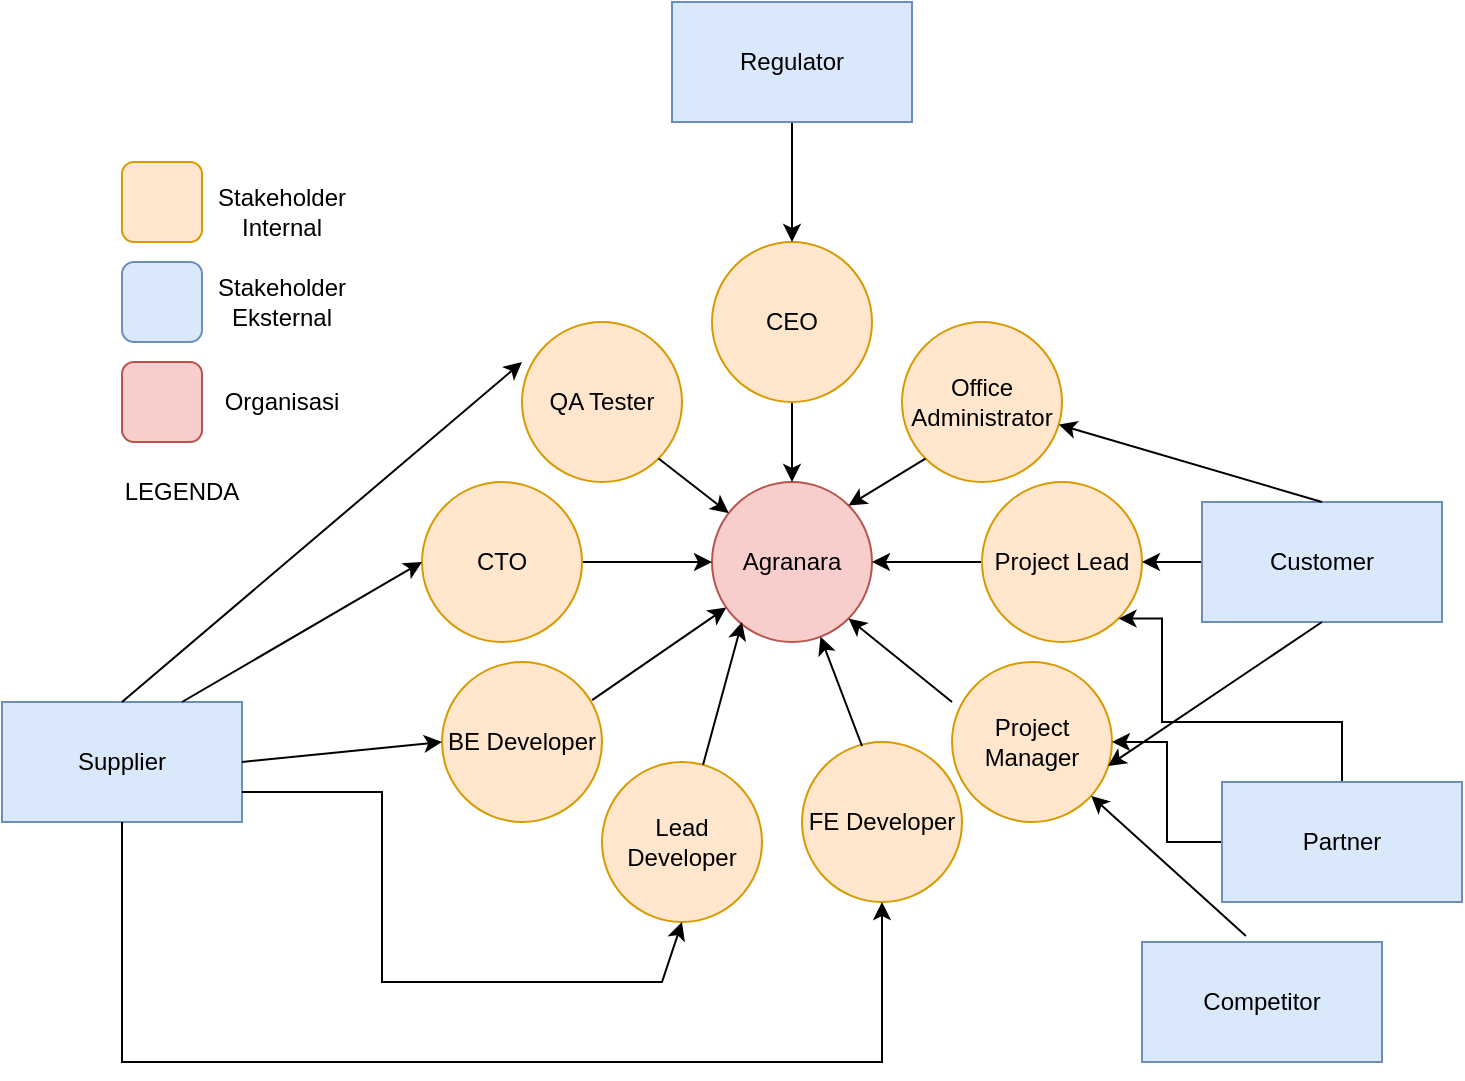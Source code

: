 <mxfile version="21.0.6" type="github"><diagram name="Page-1" id="8QjU6a54pJ7ij9oEzcRO"><mxGraphModel dx="1434" dy="782" grid="1" gridSize="10" guides="1" tooltips="1" connect="1" arrows="1" fold="1" page="1" pageScale="1" pageWidth="850" pageHeight="1100" math="0" shadow="0"><root><mxCell id="0"/><mxCell id="1" parent="0"/><mxCell id="zbB_85GZFWTeFrsfNbJD-1" value="Agranara" style="ellipse;whiteSpace=wrap;html=1;aspect=fixed;fillColor=#f8cecc;strokeColor=#b85450;" vertex="1" parent="1"><mxGeometry x="385" y="350" width="80" height="80" as="geometry"/></mxCell><mxCell id="zbB_85GZFWTeFrsfNbJD-2" value="Lead Developer" style="ellipse;whiteSpace=wrap;html=1;aspect=fixed;fillColor=#ffe6cc;strokeColor=#d79b00;" vertex="1" parent="1"><mxGeometry x="330" y="490" width="80" height="80" as="geometry"/></mxCell><mxCell id="zbB_85GZFWTeFrsfNbJD-6" value="" style="edgeStyle=orthogonalEdgeStyle;rounded=0;orthogonalLoop=1;jettySize=auto;html=1;" edge="1" parent="1" source="zbB_85GZFWTeFrsfNbJD-3" target="zbB_85GZFWTeFrsfNbJD-1"><mxGeometry relative="1" as="geometry"/></mxCell><mxCell id="zbB_85GZFWTeFrsfNbJD-3" value="CTO" style="ellipse;whiteSpace=wrap;html=1;aspect=fixed;fillColor=#ffe6cc;strokeColor=#d79b00;" vertex="1" parent="1"><mxGeometry x="240" y="350" width="80" height="80" as="geometry"/></mxCell><mxCell id="zbB_85GZFWTeFrsfNbJD-7" value="" style="edgeStyle=orthogonalEdgeStyle;rounded=0;orthogonalLoop=1;jettySize=auto;html=1;" edge="1" parent="1" source="zbB_85GZFWTeFrsfNbJD-4" target="zbB_85GZFWTeFrsfNbJD-1"><mxGeometry relative="1" as="geometry"/></mxCell><mxCell id="zbB_85GZFWTeFrsfNbJD-4" value="Project Lead" style="ellipse;whiteSpace=wrap;html=1;aspect=fixed;fillColor=#ffe6cc;strokeColor=#d79b00;" vertex="1" parent="1"><mxGeometry x="520" y="350" width="80" height="80" as="geometry"/></mxCell><mxCell id="zbB_85GZFWTeFrsfNbJD-8" value="" style="edgeStyle=orthogonalEdgeStyle;rounded=0;orthogonalLoop=1;jettySize=auto;html=1;" edge="1" parent="1" source="zbB_85GZFWTeFrsfNbJD-5" target="zbB_85GZFWTeFrsfNbJD-1"><mxGeometry relative="1" as="geometry"/></mxCell><mxCell id="zbB_85GZFWTeFrsfNbJD-5" value="CEO" style="ellipse;whiteSpace=wrap;html=1;aspect=fixed;fillColor=#ffe6cc;strokeColor=#d79b00;" vertex="1" parent="1"><mxGeometry x="385" y="230" width="80" height="80" as="geometry"/></mxCell><mxCell id="zbB_85GZFWTeFrsfNbJD-10" value="FE Developer" style="ellipse;whiteSpace=wrap;html=1;aspect=fixed;fillColor=#ffe6cc;strokeColor=#d79b00;" vertex="1" parent="1"><mxGeometry x="430" y="480" width="80" height="80" as="geometry"/></mxCell><mxCell id="zbB_85GZFWTeFrsfNbJD-11" value="" style="endArrow=classic;html=1;rounded=0;exitX=0.375;exitY=0.025;exitDx=0;exitDy=0;exitPerimeter=0;" edge="1" parent="1" source="zbB_85GZFWTeFrsfNbJD-10" target="zbB_85GZFWTeFrsfNbJD-1"><mxGeometry width="50" height="50" relative="1" as="geometry"><mxPoint x="530" y="540" as="sourcePoint"/><mxPoint x="580" y="490" as="targetPoint"/></mxGeometry></mxCell><mxCell id="zbB_85GZFWTeFrsfNbJD-12" value="" style="endArrow=classic;html=1;rounded=0;" edge="1" parent="1" source="zbB_85GZFWTeFrsfNbJD-2"><mxGeometry width="50" height="50" relative="1" as="geometry"><mxPoint x="350" y="470" as="sourcePoint"/><mxPoint x="400" y="420" as="targetPoint"/></mxGeometry></mxCell><mxCell id="zbB_85GZFWTeFrsfNbJD-13" value="Office Administrator" style="ellipse;whiteSpace=wrap;html=1;aspect=fixed;fillColor=#ffe6cc;strokeColor=#d79b00;" vertex="1" parent="1"><mxGeometry x="480" y="270" width="80" height="80" as="geometry"/></mxCell><mxCell id="zbB_85GZFWTeFrsfNbJD-14" value="Project Manager" style="ellipse;whiteSpace=wrap;html=1;aspect=fixed;fillColor=#ffe6cc;strokeColor=#d79b00;" vertex="1" parent="1"><mxGeometry x="505" y="440" width="80" height="80" as="geometry"/></mxCell><mxCell id="zbB_85GZFWTeFrsfNbJD-15" value="BE Developer" style="ellipse;whiteSpace=wrap;html=1;aspect=fixed;fillColor=#ffe6cc;strokeColor=#d79b00;" vertex="1" parent="1"><mxGeometry x="250" y="440" width="80" height="80" as="geometry"/></mxCell><mxCell id="zbB_85GZFWTeFrsfNbJD-16" value="QA Tester" style="ellipse;whiteSpace=wrap;html=1;aspect=fixed;fillColor=#ffe6cc;strokeColor=#d79b00;" vertex="1" parent="1"><mxGeometry x="290" y="270" width="80" height="80" as="geometry"/></mxCell><mxCell id="zbB_85GZFWTeFrsfNbJD-17" style="edgeStyle=orthogonalEdgeStyle;rounded=0;orthogonalLoop=1;jettySize=auto;html=1;exitX=0.5;exitY=1;exitDx=0;exitDy=0;" edge="1" parent="1" source="zbB_85GZFWTeFrsfNbJD-2" target="zbB_85GZFWTeFrsfNbJD-2"><mxGeometry relative="1" as="geometry"/></mxCell><mxCell id="zbB_85GZFWTeFrsfNbJD-18" value="" style="endArrow=classic;html=1;rounded=0;exitX=0.938;exitY=0.238;exitDx=0;exitDy=0;exitPerimeter=0;" edge="1" parent="1" source="zbB_85GZFWTeFrsfNbJD-15" target="zbB_85GZFWTeFrsfNbJD-1"><mxGeometry width="50" height="50" relative="1" as="geometry"><mxPoint x="310" y="470" as="sourcePoint"/><mxPoint x="360" y="420" as="targetPoint"/></mxGeometry></mxCell><mxCell id="zbB_85GZFWTeFrsfNbJD-19" value="" style="endArrow=classic;html=1;rounded=0;entryX=1;entryY=1;entryDx=0;entryDy=0;exitX=0;exitY=0.25;exitDx=0;exitDy=0;exitPerimeter=0;" edge="1" parent="1" source="zbB_85GZFWTeFrsfNbJD-14" target="zbB_85GZFWTeFrsfNbJD-1"><mxGeometry width="50" height="50" relative="1" as="geometry"><mxPoint x="520" y="460" as="sourcePoint"/><mxPoint x="570" y="410" as="targetPoint"/></mxGeometry></mxCell><mxCell id="zbB_85GZFWTeFrsfNbJD-20" value="" style="endArrow=classic;html=1;rounded=0;entryX=1;entryY=0;entryDx=0;entryDy=0;exitX=0;exitY=1;exitDx=0;exitDy=0;" edge="1" parent="1" source="zbB_85GZFWTeFrsfNbJD-13" target="zbB_85GZFWTeFrsfNbJD-1"><mxGeometry width="50" height="50" relative="1" as="geometry"><mxPoint x="500" y="340" as="sourcePoint"/><mxPoint x="550" y="290" as="targetPoint"/></mxGeometry></mxCell><mxCell id="zbB_85GZFWTeFrsfNbJD-21" value="" style="endArrow=classic;html=1;rounded=0;exitX=1;exitY=1;exitDx=0;exitDy=0;" edge="1" parent="1" source="zbB_85GZFWTeFrsfNbJD-16" target="zbB_85GZFWTeFrsfNbJD-1"><mxGeometry width="50" height="50" relative="1" as="geometry"><mxPoint x="400" y="420" as="sourcePoint"/><mxPoint x="450" y="370" as="targetPoint"/></mxGeometry></mxCell><mxCell id="zbB_85GZFWTeFrsfNbJD-24" value="" style="edgeStyle=orthogonalEdgeStyle;rounded=0;orthogonalLoop=1;jettySize=auto;html=1;" edge="1" parent="1" source="zbB_85GZFWTeFrsfNbJD-23" target="zbB_85GZFWTeFrsfNbJD-4"><mxGeometry relative="1" as="geometry"/></mxCell><mxCell id="zbB_85GZFWTeFrsfNbJD-23" value="Customer" style="rounded=0;whiteSpace=wrap;html=1;fillColor=#dae8fc;strokeColor=#6c8ebf;" vertex="1" parent="1"><mxGeometry x="630" y="360" width="120" height="60" as="geometry"/></mxCell><mxCell id="zbB_85GZFWTeFrsfNbJD-25" value="" style="endArrow=classic;html=1;rounded=0;exitX=0.5;exitY=1;exitDx=0;exitDy=0;entryX=0.975;entryY=0.65;entryDx=0;entryDy=0;entryPerimeter=0;" edge="1" parent="1" source="zbB_85GZFWTeFrsfNbJD-23" target="zbB_85GZFWTeFrsfNbJD-14"><mxGeometry width="50" height="50" relative="1" as="geometry"><mxPoint x="590" y="550" as="sourcePoint"/><mxPoint x="640" y="500" as="targetPoint"/></mxGeometry></mxCell><mxCell id="zbB_85GZFWTeFrsfNbJD-26" value="" style="endArrow=classic;html=1;rounded=0;exitX=0.5;exitY=0;exitDx=0;exitDy=0;" edge="1" parent="1" source="zbB_85GZFWTeFrsfNbJD-23" target="zbB_85GZFWTeFrsfNbJD-13"><mxGeometry width="50" height="50" relative="1" as="geometry"><mxPoint x="720" y="360" as="sourcePoint"/><mxPoint x="770" y="310" as="targetPoint"/></mxGeometry></mxCell><mxCell id="zbB_85GZFWTeFrsfNbJD-27" value="Supplier" style="rounded=0;whiteSpace=wrap;html=1;fillColor=#dae8fc;strokeColor=#6c8ebf;" vertex="1" parent="1"><mxGeometry x="30" y="460" width="120" height="60" as="geometry"/></mxCell><mxCell id="zbB_85GZFWTeFrsfNbJD-28" value="" style="endArrow=classic;html=1;rounded=0;entryX=0;entryY=0.25;entryDx=0;entryDy=0;entryPerimeter=0;exitX=0.5;exitY=0;exitDx=0;exitDy=0;" edge="1" parent="1" source="zbB_85GZFWTeFrsfNbJD-27" target="zbB_85GZFWTeFrsfNbJD-16"><mxGeometry width="50" height="50" relative="1" as="geometry"><mxPoint x="140" y="530" as="sourcePoint"/><mxPoint x="190" y="480" as="targetPoint"/></mxGeometry></mxCell><mxCell id="zbB_85GZFWTeFrsfNbJD-29" value="" style="endArrow=classic;html=1;rounded=0;exitX=0.75;exitY=0;exitDx=0;exitDy=0;entryX=0;entryY=0.5;entryDx=0;entryDy=0;" edge="1" parent="1" source="zbB_85GZFWTeFrsfNbJD-27" target="zbB_85GZFWTeFrsfNbJD-3"><mxGeometry width="50" height="50" relative="1" as="geometry"><mxPoint x="240" y="710" as="sourcePoint"/><mxPoint x="290" y="660" as="targetPoint"/></mxGeometry></mxCell><mxCell id="zbB_85GZFWTeFrsfNbJD-30" value="" style="endArrow=classic;html=1;rounded=0;exitX=0.5;exitY=1;exitDx=0;exitDy=0;entryX=0.5;entryY=1;entryDx=0;entryDy=0;" edge="1" parent="1" source="zbB_85GZFWTeFrsfNbJD-27" target="zbB_85GZFWTeFrsfNbJD-10"><mxGeometry width="50" height="50" relative="1" as="geometry"><mxPoint x="250" y="710" as="sourcePoint"/><mxPoint x="300" y="670" as="targetPoint"/><Array as="points"><mxPoint x="90" y="640"/><mxPoint x="470" y="640"/></Array></mxGeometry></mxCell><mxCell id="zbB_85GZFWTeFrsfNbJD-32" value="" style="endArrow=classic;html=1;rounded=0;exitX=1;exitY=0.75;exitDx=0;exitDy=0;entryX=0.5;entryY=1;entryDx=0;entryDy=0;" edge="1" parent="1" source="zbB_85GZFWTeFrsfNbJD-27" target="zbB_85GZFWTeFrsfNbJD-2"><mxGeometry width="50" height="50" relative="1" as="geometry"><mxPoint x="260" y="730" as="sourcePoint"/><mxPoint x="310" y="680" as="targetPoint"/><Array as="points"><mxPoint x="220" y="505"/><mxPoint x="220" y="600"/><mxPoint x="360" y="600"/></Array></mxGeometry></mxCell><mxCell id="zbB_85GZFWTeFrsfNbJD-33" value="" style="endArrow=classic;html=1;rounded=0;entryX=0;entryY=0.5;entryDx=0;entryDy=0;exitX=1;exitY=0.5;exitDx=0;exitDy=0;" edge="1" parent="1" source="zbB_85GZFWTeFrsfNbJD-27" target="zbB_85GZFWTeFrsfNbJD-15"><mxGeometry width="50" height="50" relative="1" as="geometry"><mxPoint x="150" y="500" as="sourcePoint"/><mxPoint x="200" y="450" as="targetPoint"/></mxGeometry></mxCell><mxCell id="zbB_85GZFWTeFrsfNbJD-35" value="" style="edgeStyle=orthogonalEdgeStyle;rounded=0;orthogonalLoop=1;jettySize=auto;html=1;" edge="1" parent="1" source="zbB_85GZFWTeFrsfNbJD-34" target="zbB_85GZFWTeFrsfNbJD-5"><mxGeometry relative="1" as="geometry"/></mxCell><mxCell id="zbB_85GZFWTeFrsfNbJD-34" value="Regulator" style="rounded=0;whiteSpace=wrap;html=1;fillColor=#dae8fc;strokeColor=#6c8ebf;" vertex="1" parent="1"><mxGeometry x="365" y="110" width="120" height="60" as="geometry"/></mxCell><mxCell id="zbB_85GZFWTeFrsfNbJD-37" value="" style="rounded=1;whiteSpace=wrap;html=1;fillColor=#dae8fc;strokeColor=#6c8ebf;" vertex="1" parent="1"><mxGeometry x="90" y="240" width="40" height="40" as="geometry"/></mxCell><mxCell id="zbB_85GZFWTeFrsfNbJD-38" value="" style="rounded=1;whiteSpace=wrap;html=1;fillColor=#ffe6cc;strokeColor=#d79b00;" vertex="1" parent="1"><mxGeometry x="90" y="190" width="40" height="40" as="geometry"/></mxCell><mxCell id="zbB_85GZFWTeFrsfNbJD-39" value="" style="rounded=1;whiteSpace=wrap;html=1;fillColor=#f8cecc;strokeColor=#b85450;" vertex="1" parent="1"><mxGeometry x="90" y="290" width="40" height="40" as="geometry"/></mxCell><mxCell id="zbB_85GZFWTeFrsfNbJD-41" value="Stakeholder Internal" style="text;html=1;strokeColor=none;fillColor=none;align=center;verticalAlign=middle;whiteSpace=wrap;rounded=0;" vertex="1" parent="1"><mxGeometry x="140" y="200" width="60" height="30" as="geometry"/></mxCell><mxCell id="zbB_85GZFWTeFrsfNbJD-42" value="Organisasi" style="text;html=1;strokeColor=none;fillColor=none;align=center;verticalAlign=middle;whiteSpace=wrap;rounded=0;" vertex="1" parent="1"><mxGeometry x="140" y="295" width="60" height="30" as="geometry"/></mxCell><mxCell id="zbB_85GZFWTeFrsfNbJD-43" value="Stakeholder Eksternal" style="text;html=1;strokeColor=none;fillColor=none;align=center;verticalAlign=middle;whiteSpace=wrap;rounded=0;" vertex="1" parent="1"><mxGeometry x="140" y="245" width="60" height="30" as="geometry"/></mxCell><mxCell id="zbB_85GZFWTeFrsfNbJD-44" value="LEGENDA" style="text;html=1;strokeColor=none;fillColor=none;align=center;verticalAlign=middle;whiteSpace=wrap;rounded=0;" vertex="1" parent="1"><mxGeometry x="90" y="340" width="60" height="30" as="geometry"/></mxCell><mxCell id="zbB_85GZFWTeFrsfNbJD-46" value="Competitor" style="rounded=0;whiteSpace=wrap;html=1;fillColor=#dae8fc;strokeColor=#6c8ebf;" vertex="1" parent="1"><mxGeometry x="600" y="580" width="120" height="60" as="geometry"/></mxCell><mxCell id="zbB_85GZFWTeFrsfNbJD-47" value="" style="endArrow=classic;html=1;rounded=0;exitX=0.433;exitY=-0.05;exitDx=0;exitDy=0;exitPerimeter=0;" edge="1" parent="1" source="zbB_85GZFWTeFrsfNbJD-46" target="zbB_85GZFWTeFrsfNbJD-14"><mxGeometry width="50" height="50" relative="1" as="geometry"><mxPoint x="620" y="560" as="sourcePoint"/><mxPoint x="670" y="510" as="targetPoint"/></mxGeometry></mxCell><mxCell id="zbB_85GZFWTeFrsfNbJD-50" value="" style="edgeStyle=orthogonalEdgeStyle;rounded=0;orthogonalLoop=1;jettySize=auto;html=1;" edge="1" parent="1" source="zbB_85GZFWTeFrsfNbJD-48" target="zbB_85GZFWTeFrsfNbJD-14"><mxGeometry relative="1" as="geometry"/></mxCell><mxCell id="zbB_85GZFWTeFrsfNbJD-51" value="" style="edgeStyle=orthogonalEdgeStyle;rounded=0;orthogonalLoop=1;jettySize=auto;html=1;entryX=1;entryY=1;entryDx=0;entryDy=0;" edge="1" parent="1" source="zbB_85GZFWTeFrsfNbJD-48" target="zbB_85GZFWTeFrsfNbJD-4"><mxGeometry relative="1" as="geometry"><Array as="points"><mxPoint x="700" y="470"/><mxPoint x="610" y="470"/><mxPoint x="610" y="418"/></Array></mxGeometry></mxCell><mxCell id="zbB_85GZFWTeFrsfNbJD-48" value="Partner" style="rounded=0;whiteSpace=wrap;html=1;fillColor=#dae8fc;strokeColor=#6c8ebf;" vertex="1" parent="1"><mxGeometry x="640" y="500" width="120" height="60" as="geometry"/></mxCell></root></mxGraphModel></diagram></mxfile>